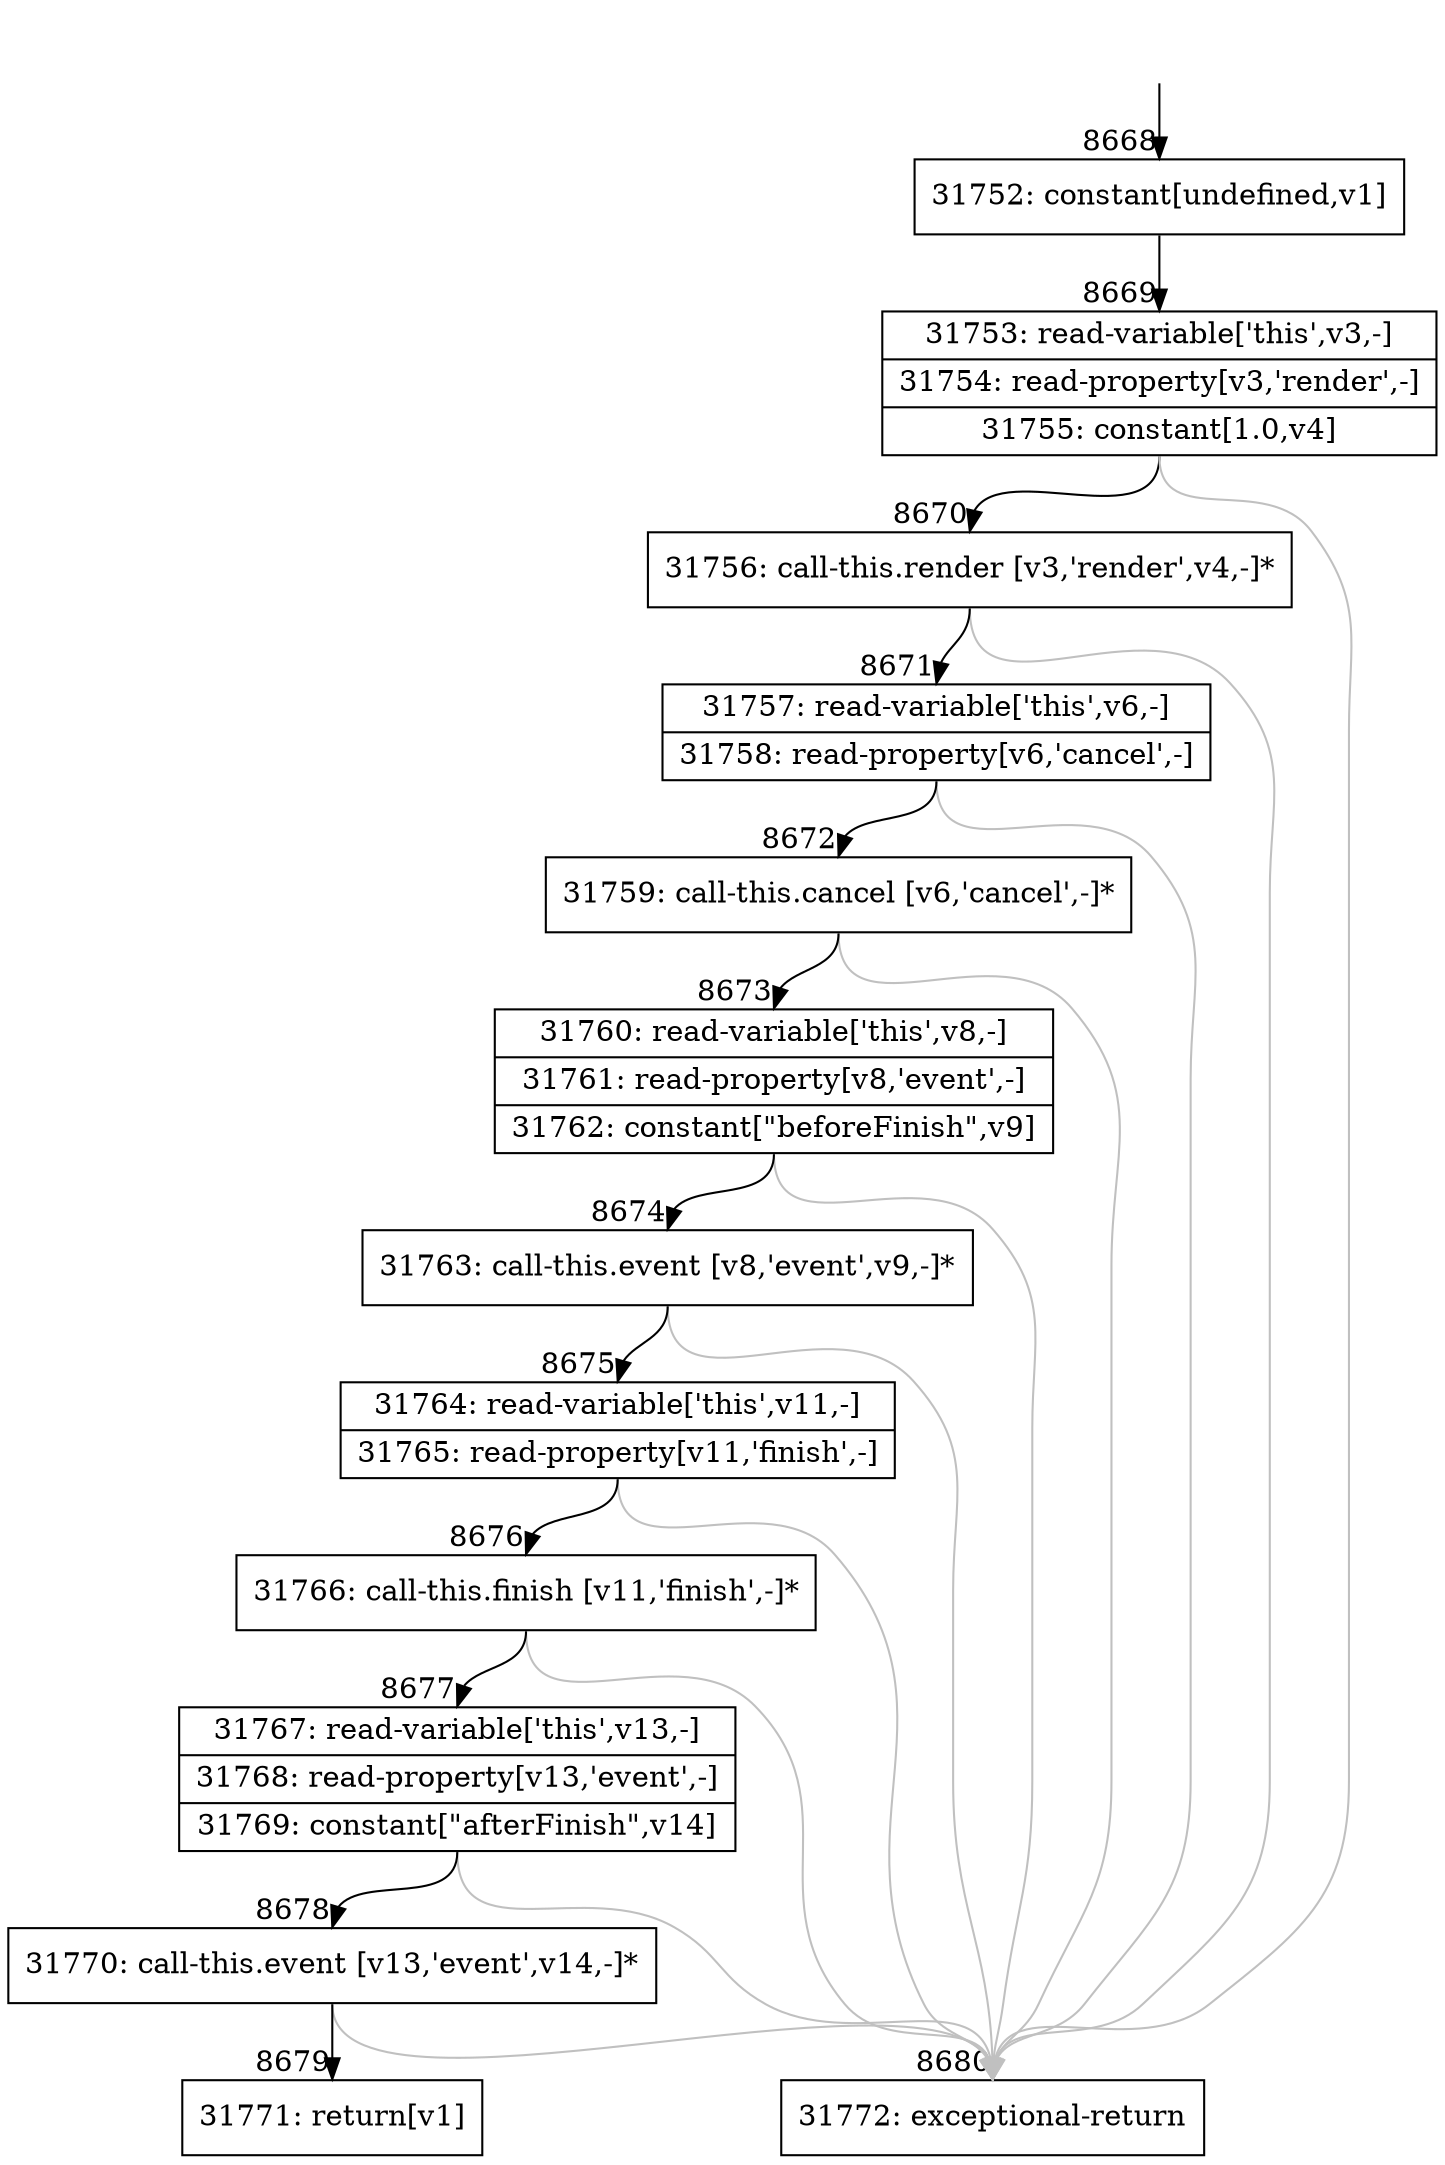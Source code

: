 digraph {
rankdir="TD"
BB_entry586[shape=none,label=""];
BB_entry586 -> BB8668 [tailport=s, headport=n, headlabel="    8668"]
BB8668 [shape=record label="{31752: constant[undefined,v1]}" ] 
BB8668 -> BB8669 [tailport=s, headport=n, headlabel="      8669"]
BB8669 [shape=record label="{31753: read-variable['this',v3,-]|31754: read-property[v3,'render',-]|31755: constant[1.0,v4]}" ] 
BB8669 -> BB8670 [tailport=s, headport=n, headlabel="      8670"]
BB8669 -> BB8680 [tailport=s, headport=n, color=gray, headlabel="      8680"]
BB8670 [shape=record label="{31756: call-this.render [v3,'render',v4,-]*}" ] 
BB8670 -> BB8671 [tailport=s, headport=n, headlabel="      8671"]
BB8670 -> BB8680 [tailport=s, headport=n, color=gray]
BB8671 [shape=record label="{31757: read-variable['this',v6,-]|31758: read-property[v6,'cancel',-]}" ] 
BB8671 -> BB8672 [tailport=s, headport=n, headlabel="      8672"]
BB8671 -> BB8680 [tailport=s, headport=n, color=gray]
BB8672 [shape=record label="{31759: call-this.cancel [v6,'cancel',-]*}" ] 
BB8672 -> BB8673 [tailport=s, headport=n, headlabel="      8673"]
BB8672 -> BB8680 [tailport=s, headport=n, color=gray]
BB8673 [shape=record label="{31760: read-variable['this',v8,-]|31761: read-property[v8,'event',-]|31762: constant[\"beforeFinish\",v9]}" ] 
BB8673 -> BB8674 [tailport=s, headport=n, headlabel="      8674"]
BB8673 -> BB8680 [tailport=s, headport=n, color=gray]
BB8674 [shape=record label="{31763: call-this.event [v8,'event',v9,-]*}" ] 
BB8674 -> BB8675 [tailport=s, headport=n, headlabel="      8675"]
BB8674 -> BB8680 [tailport=s, headport=n, color=gray]
BB8675 [shape=record label="{31764: read-variable['this',v11,-]|31765: read-property[v11,'finish',-]}" ] 
BB8675 -> BB8676 [tailport=s, headport=n, headlabel="      8676"]
BB8675 -> BB8680 [tailport=s, headport=n, color=gray]
BB8676 [shape=record label="{31766: call-this.finish [v11,'finish',-]*}" ] 
BB8676 -> BB8677 [tailport=s, headport=n, headlabel="      8677"]
BB8676 -> BB8680 [tailport=s, headport=n, color=gray]
BB8677 [shape=record label="{31767: read-variable['this',v13,-]|31768: read-property[v13,'event',-]|31769: constant[\"afterFinish\",v14]}" ] 
BB8677 -> BB8678 [tailport=s, headport=n, headlabel="      8678"]
BB8677 -> BB8680 [tailport=s, headport=n, color=gray]
BB8678 [shape=record label="{31770: call-this.event [v13,'event',v14,-]*}" ] 
BB8678 -> BB8679 [tailport=s, headport=n, headlabel="      8679"]
BB8678 -> BB8680 [tailport=s, headport=n, color=gray]
BB8679 [shape=record label="{31771: return[v1]}" ] 
BB8680 [shape=record label="{31772: exceptional-return}" ] 
//#$~ 6224
}
